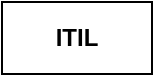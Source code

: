 <mxfile>
    <diagram id="W8nEwv_JBdzjW-9kIcqZ" name="ITIL">
        <mxGraphModel dx="1204" dy="619" grid="1" gridSize="10" guides="1" tooltips="1" connect="1" arrows="1" fold="1" page="1" pageScale="1" pageWidth="1169" pageHeight="827" math="0" shadow="0">
            <root>
                <mxCell id="0"/>
                <mxCell id="1" parent="0"/>
                <mxCell id="2" value="ITIL" style="rounded=0;whiteSpace=wrap;html=1;fontStyle=1" vertex="1" parent="1">
                    <mxGeometry x="547" y="396" width="75" height="36" as="geometry"/>
                </mxCell>
            </root>
        </mxGraphModel>
    </diagram>
</mxfile>